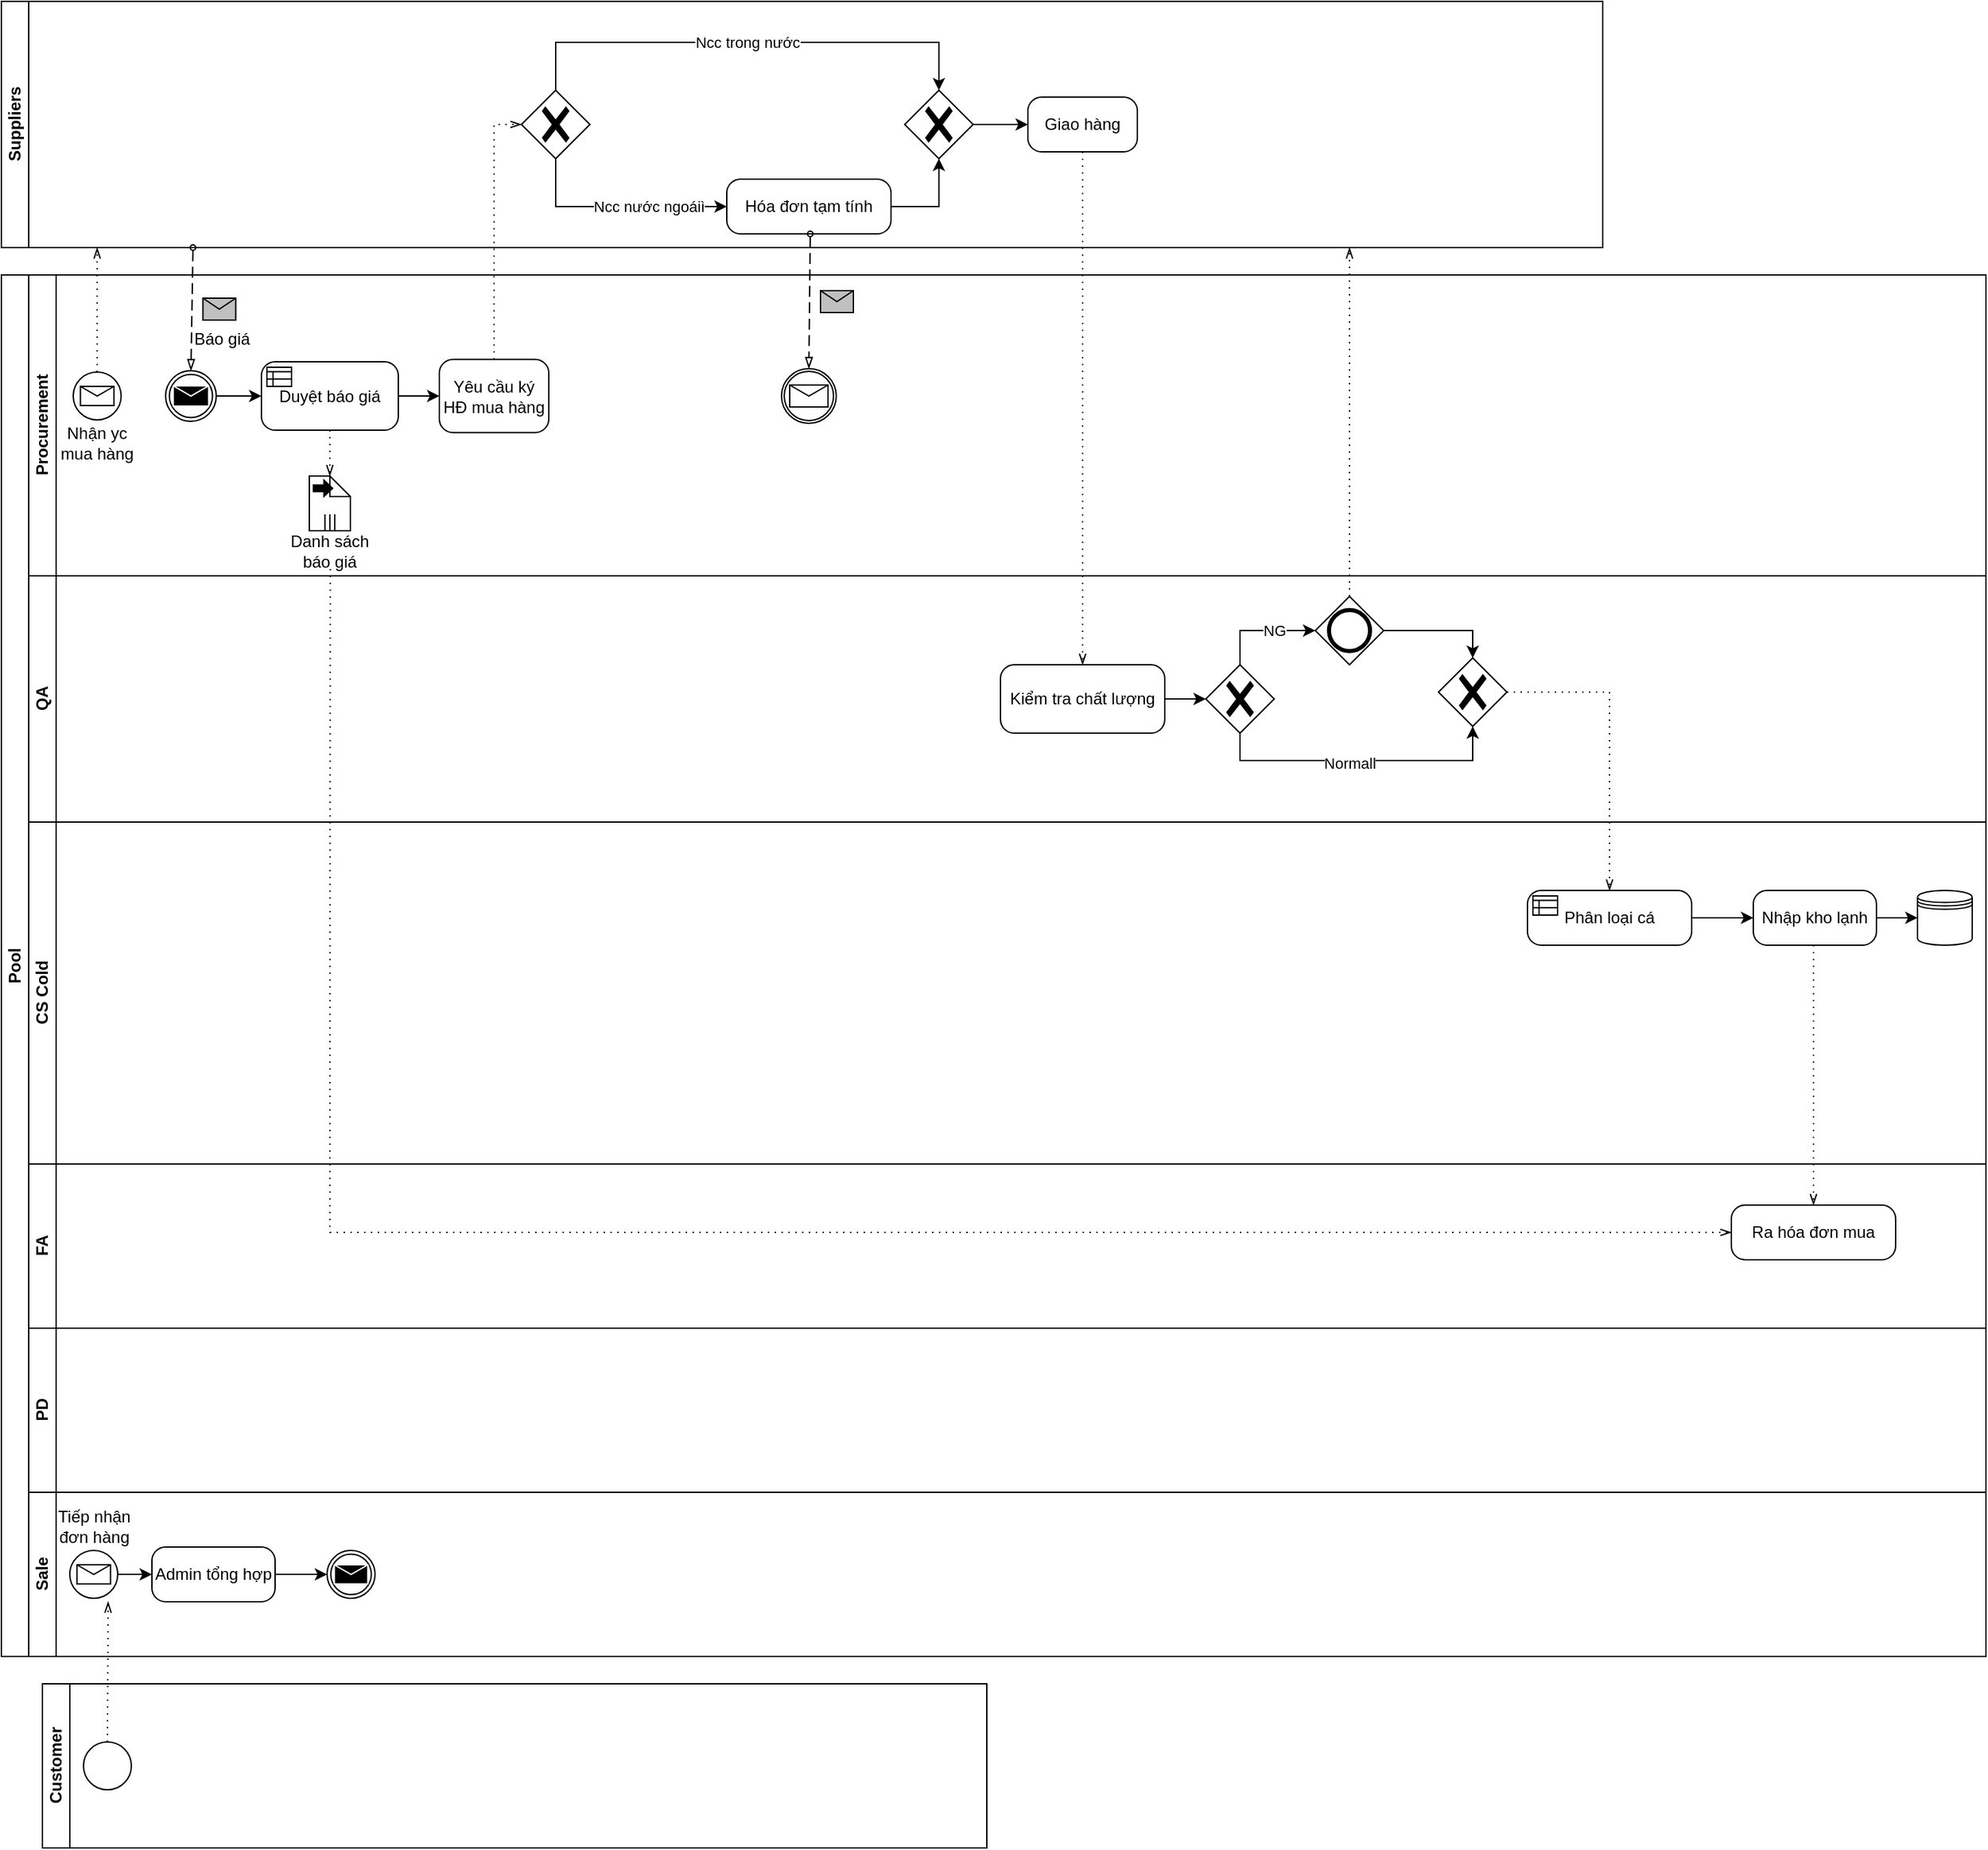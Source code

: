 <mxfile version="20.8.18" type="github"><diagram name="Page-1" id="HMHkkdvUKmgMmjz1f3zn"><mxGraphModel dx="1467" dy="807" grid="1" gridSize="10" guides="1" tooltips="1" connect="1" arrows="1" fold="1" page="1" pageScale="1" pageWidth="850" pageHeight="1100" math="0" shadow="0"><root><mxCell id="0"/><mxCell id="1" parent="0"/><mxCell id="eKvoOBvXYDBaSeiX37dd-47" value="" style="edgeStyle=elbowEdgeStyle;fontSize=12;html=1;endFill=0;startFill=0;endSize=6;startSize=6;dashed=1;dashPattern=1 4;endArrow=openThin;startArrow=none;rounded=0;exitX=0.5;exitY=0;exitDx=0;exitDy=0;exitPerimeter=0;" edge="1" parent="1" source="eKvoOBvXYDBaSeiX37dd-44"><mxGeometry width="160" relative="1" as="geometry"><mxPoint x="230" y="262" as="sourcePoint"/><mxPoint x="230" y="200" as="targetPoint"/></mxGeometry></mxCell><mxCell id="eKvoOBvXYDBaSeiX37dd-48" value="" style="endArrow=blockThin;html=1;labelPosition=left;verticalLabelPosition=middle;align=right;verticalAlign=middle;dashed=1;dashPattern=8 4;endFill=0;startArrow=oval;startFill=0;endSize=6;startSize=4;rounded=0;entryX=0.5;entryY=0;entryDx=0;entryDy=0;entryPerimeter=0;" edge="1" parent="1" target="eKvoOBvXYDBaSeiX37dd-50"><mxGeometry relative="1" as="geometry"><mxPoint x="300" y="200" as="sourcePoint"/><mxPoint x="300" y="260" as="targetPoint"/></mxGeometry></mxCell><mxCell id="eKvoOBvXYDBaSeiX37dd-49" value="" style="shape=message;html=1;outlineConnect=0;labelPosition=left;verticalLabelPosition=middle;align=right;verticalAlign=middle;spacingRight=5;labelBackgroundColor=#ffffff;fillColor=#C0C0C0;" vertex="1" parent="eKvoOBvXYDBaSeiX37dd-48"><mxGeometry width="24" height="16" relative="1" as="geometry"><mxPoint x="8" y="-8" as="offset"/></mxGeometry></mxCell><mxCell id="eKvoOBvXYDBaSeiX37dd-14" value="Customer" style="swimlane;html=1;startSize=20;horizontal=0;" vertex="1" parent="1"><mxGeometry x="190" y="1250" width="690" height="120" as="geometry"/></mxCell><mxCell id="eKvoOBvXYDBaSeiX37dd-17" value="" style="points=[[0.145,0.145,0],[0.5,0,0],[0.855,0.145,0],[1,0.5,0],[0.855,0.855,0],[0.5,1,0],[0.145,0.855,0],[0,0.5,0]];shape=mxgraph.bpmn.event;html=1;verticalLabelPosition=bottom;labelBackgroundColor=#ffffff;verticalAlign=top;align=center;perimeter=ellipsePerimeter;outlineConnect=0;aspect=fixed;outline=standard;symbol=general;" vertex="1" parent="eKvoOBvXYDBaSeiX37dd-14"><mxGeometry x="30" y="42.5" width="35" height="35" as="geometry"/></mxCell><mxCell id="eKvoOBvXYDBaSeiX37dd-61" value="" style="edgeStyle=elbowEdgeStyle;fontSize=12;html=1;endFill=0;startFill=0;endSize=6;startSize=6;dashed=1;dashPattern=1 4;endArrow=openThin;startArrow=none;rounded=0;exitX=0.5;exitY=0;exitDx=0;exitDy=0;exitPerimeter=0;entryX=0;entryY=0.5;entryDx=0;entryDy=0;entryPerimeter=0;" edge="1" parent="1" source="eKvoOBvXYDBaSeiX37dd-60" target="eKvoOBvXYDBaSeiX37dd-71"><mxGeometry width="160" relative="1" as="geometry"><mxPoint x="519.41" y="290" as="sourcePoint"/><mxPoint x="520.294" y="148.706" as="targetPoint"/><Array as="points"><mxPoint x="520" y="110"/></Array></mxGeometry></mxCell><mxCell id="eKvoOBvXYDBaSeiX37dd-2" value="Suppliers" style="swimlane;html=1;startSize=20;horizontal=0;" vertex="1" parent="1"><mxGeometry x="160" y="20" width="1170" height="180" as="geometry"/></mxCell><mxCell id="eKvoOBvXYDBaSeiX37dd-80" style="edgeStyle=orthogonalEdgeStyle;rounded=0;orthogonalLoop=1;jettySize=auto;html=1;exitX=1;exitY=0.5;exitDx=0;exitDy=0;exitPerimeter=0;" edge="1" parent="eKvoOBvXYDBaSeiX37dd-2" source="eKvoOBvXYDBaSeiX37dd-67" target="eKvoOBvXYDBaSeiX37dd-79"><mxGeometry relative="1" as="geometry"/></mxCell><mxCell id="eKvoOBvXYDBaSeiX37dd-67" value="Hóa đơn tạm tính" style="points=[[0.25,0,0],[0.5,0,0],[0.75,0,0],[1,0.25,0],[1,0.5,0],[1,0.75,0],[0.75,1,0],[0.5,1,0],[0.25,1,0],[0,0.75,0],[0,0.5,0],[0,0.25,0]];shape=mxgraph.bpmn.task;whiteSpace=wrap;rectStyle=rounded;size=10;html=1;taskMarker=abstract;" vertex="1" parent="eKvoOBvXYDBaSeiX37dd-2"><mxGeometry x="530" y="130" width="120" height="40" as="geometry"/></mxCell><mxCell id="eKvoOBvXYDBaSeiX37dd-77" style="edgeStyle=orthogonalEdgeStyle;rounded=0;orthogonalLoop=1;jettySize=auto;html=1;exitX=0.5;exitY=1;exitDx=0;exitDy=0;exitPerimeter=0;entryX=0;entryY=0.5;entryDx=0;entryDy=0;entryPerimeter=0;" edge="1" parent="eKvoOBvXYDBaSeiX37dd-2" source="eKvoOBvXYDBaSeiX37dd-71" target="eKvoOBvXYDBaSeiX37dd-67"><mxGeometry relative="1" as="geometry"/></mxCell><mxCell id="eKvoOBvXYDBaSeiX37dd-78" value="Ncc nước ngoáiì" style="edgeLabel;html=1;align=center;verticalAlign=middle;resizable=0;points=[];" vertex="1" connectable="0" parent="eKvoOBvXYDBaSeiX37dd-77"><mxGeometry x="-0.113" y="-1" relative="1" as="geometry"><mxPoint x="32" y="-1" as="offset"/></mxGeometry></mxCell><mxCell id="eKvoOBvXYDBaSeiX37dd-81" style="edgeStyle=orthogonalEdgeStyle;rounded=0;orthogonalLoop=1;jettySize=auto;html=1;exitX=0.5;exitY=0;exitDx=0;exitDy=0;exitPerimeter=0;entryX=0.5;entryY=0;entryDx=0;entryDy=0;entryPerimeter=0;" edge="1" parent="eKvoOBvXYDBaSeiX37dd-2" source="eKvoOBvXYDBaSeiX37dd-71" target="eKvoOBvXYDBaSeiX37dd-79"><mxGeometry relative="1" as="geometry"><Array as="points"><mxPoint x="405" y="30"/><mxPoint x="685" y="30"/></Array></mxGeometry></mxCell><mxCell id="eKvoOBvXYDBaSeiX37dd-82" value="Ncc trong nước" style="edgeLabel;html=1;align=center;verticalAlign=middle;resizable=0;points=[];" vertex="1" connectable="0" parent="eKvoOBvXYDBaSeiX37dd-81"><mxGeometry x="0.109" relative="1" as="geometry"><mxPoint x="-19" as="offset"/></mxGeometry></mxCell><mxCell id="eKvoOBvXYDBaSeiX37dd-71" value="" style="points=[[0.25,0.25,0],[0.5,0,0],[0.75,0.25,0],[1,0.5,0],[0.75,0.75,0],[0.5,1,0],[0.25,0.75,0],[0,0.5,0]];shape=mxgraph.bpmn.gateway2;html=1;verticalLabelPosition=bottom;labelBackgroundColor=#ffffff;verticalAlign=top;align=center;perimeter=rhombusPerimeter;outlineConnect=0;outline=none;symbol=none;gwType=exclusive;" vertex="1" parent="eKvoOBvXYDBaSeiX37dd-2"><mxGeometry x="380" y="65" width="50" height="50" as="geometry"/></mxCell><mxCell id="eKvoOBvXYDBaSeiX37dd-73" style="edgeStyle=orthogonalEdgeStyle;rounded=0;orthogonalLoop=1;jettySize=auto;html=1;exitX=0.5;exitY=1;exitDx=0;exitDy=0;exitPerimeter=0;" edge="1" parent="eKvoOBvXYDBaSeiX37dd-2" source="eKvoOBvXYDBaSeiX37dd-67" target="eKvoOBvXYDBaSeiX37dd-67"><mxGeometry relative="1" as="geometry"/></mxCell><mxCell id="eKvoOBvXYDBaSeiX37dd-89" style="edgeStyle=orthogonalEdgeStyle;rounded=0;orthogonalLoop=1;jettySize=auto;html=1;exitX=1;exitY=0.5;exitDx=0;exitDy=0;exitPerimeter=0;entryX=0;entryY=0.5;entryDx=0;entryDy=0;entryPerimeter=0;" edge="1" parent="eKvoOBvXYDBaSeiX37dd-2" source="eKvoOBvXYDBaSeiX37dd-79" target="eKvoOBvXYDBaSeiX37dd-88"><mxGeometry relative="1" as="geometry"/></mxCell><mxCell id="eKvoOBvXYDBaSeiX37dd-79" value="" style="points=[[0.25,0.25,0],[0.5,0,0],[0.75,0.25,0],[1,0.5,0],[0.75,0.75,0],[0.5,1,0],[0.25,0.75,0],[0,0.5,0]];shape=mxgraph.bpmn.gateway2;html=1;verticalLabelPosition=bottom;labelBackgroundColor=#ffffff;verticalAlign=top;align=center;perimeter=rhombusPerimeter;outlineConnect=0;outline=none;symbol=none;gwType=exclusive;" vertex="1" parent="eKvoOBvXYDBaSeiX37dd-2"><mxGeometry x="660" y="65" width="50" height="50" as="geometry"/></mxCell><mxCell id="eKvoOBvXYDBaSeiX37dd-88" value="Giao hàng" style="points=[[0.25,0,0],[0.5,0,0],[0.75,0,0],[1,0.25,0],[1,0.5,0],[1,0.75,0],[0.75,1,0],[0.5,1,0],[0.25,1,0],[0,0.75,0],[0,0.5,0],[0,0.25,0]];shape=mxgraph.bpmn.task;whiteSpace=wrap;rectStyle=rounded;size=10;html=1;taskMarker=abstract;" vertex="1" parent="eKvoOBvXYDBaSeiX37dd-2"><mxGeometry x="750" y="70" width="80" height="40" as="geometry"/></mxCell><mxCell id="eKvoOBvXYDBaSeiX37dd-100" value="" style="edgeStyle=elbowEdgeStyle;fontSize=12;html=1;endFill=0;startFill=0;endSize=6;startSize=6;dashed=1;dashPattern=1 4;endArrow=openThin;startArrow=none;rounded=0;exitX=0.5;exitY=1;exitDx=0;exitDy=0;exitPerimeter=0;entryX=0.5;entryY=0;entryDx=0;entryDy=0;entryPerimeter=0;" edge="1" parent="1" source="eKvoOBvXYDBaSeiX37dd-88" target="eKvoOBvXYDBaSeiX37dd-98"><mxGeometry width="160" relative="1" as="geometry"><mxPoint x="930" y="169.41" as="sourcePoint"/><mxPoint x="1090" y="169.41" as="targetPoint"/></mxGeometry></mxCell><mxCell id="eKvoOBvXYDBaSeiX37dd-119" value="" style="edgeStyle=elbowEdgeStyle;fontSize=12;html=1;endFill=0;startFill=0;endSize=6;startSize=6;dashed=1;dashPattern=1 4;endArrow=openThin;startArrow=none;rounded=0;exitX=0.5;exitY=0;exitDx=0;exitDy=0;exitPerimeter=0;" edge="1" parent="1" source="eKvoOBvXYDBaSeiX37dd-114"><mxGeometry width="160" relative="1" as="geometry"><mxPoint x="800" y="310" as="sourcePoint"/><mxPoint x="1145" y="200" as="targetPoint"/></mxGeometry></mxCell><mxCell id="eKvoOBvXYDBaSeiX37dd-5" value="Pool" style="swimlane;html=1;childLayout=stackLayout;resizeParent=1;resizeParentMax=0;horizontal=0;startSize=20;horizontalStack=0;whiteSpace=wrap;" vertex="1" parent="1"><mxGeometry x="160" y="220" width="1450" height="1010" as="geometry"/></mxCell><mxCell id="eKvoOBvXYDBaSeiX37dd-6" value="Procurement" style="swimlane;html=1;startSize=20;horizontal=0;" vertex="1" parent="eKvoOBvXYDBaSeiX37dd-5"><mxGeometry x="20" width="1430" height="220" as="geometry"/></mxCell><mxCell id="eKvoOBvXYDBaSeiX37dd-44" value="" style="points=[[0.145,0.145,0],[0.5,0,0],[0.855,0.145,0],[1,0.5,0],[0.855,0.855,0],[0.5,1,0],[0.145,0.855,0],[0,0.5,0]];shape=mxgraph.bpmn.event;html=1;verticalLabelPosition=bottom;labelBackgroundColor=#ffffff;verticalAlign=top;align=center;perimeter=ellipsePerimeter;outlineConnect=0;aspect=fixed;outline=standard;symbol=message;" vertex="1" parent="eKvoOBvXYDBaSeiX37dd-6"><mxGeometry x="32.5" y="71" width="35" height="35" as="geometry"/></mxCell><mxCell id="eKvoOBvXYDBaSeiX37dd-45" value="Nhận yc mua hàng" style="text;html=1;strokeColor=none;fillColor=none;align=center;verticalAlign=middle;whiteSpace=wrap;rounded=0;" vertex="1" parent="eKvoOBvXYDBaSeiX37dd-6"><mxGeometry x="20" y="108" width="60" height="30" as="geometry"/></mxCell><mxCell id="eKvoOBvXYDBaSeiX37dd-50" value="" style="points=[[0.145,0.145,0],[0.5,0,0],[0.855,0.145,0],[1,0.5,0],[0.855,0.855,0],[0.5,1,0],[0.145,0.855,0],[0,0.5,0]];shape=mxgraph.bpmn.event;html=1;verticalLabelPosition=bottom;labelBackgroundColor=#ffffff;verticalAlign=top;align=center;perimeter=ellipsePerimeter;outlineConnect=0;aspect=fixed;outline=throwing;symbol=message;" vertex="1" parent="eKvoOBvXYDBaSeiX37dd-6"><mxGeometry x="100" y="70" width="37" height="37" as="geometry"/></mxCell><mxCell id="eKvoOBvXYDBaSeiX37dd-54" value="" style="shape=mxgraph.bpmn.data;labelPosition=center;verticalLabelPosition=bottom;align=center;verticalAlign=top;whiteSpace=wrap;size=15;html=1;bpmnTransferType=output;isCollection=1;" vertex="1" parent="eKvoOBvXYDBaSeiX37dd-6"><mxGeometry x="205" y="147" width="30" height="40" as="geometry"/></mxCell><mxCell id="eKvoOBvXYDBaSeiX37dd-55" value="" style="edgeStyle=elbowEdgeStyle;fontSize=12;html=1;endFill=0;startFill=0;endSize=6;startSize=6;dashed=1;dashPattern=1 4;endArrow=openThin;startArrow=none;rounded=0;exitX=0.5;exitY=1;exitDx=0;exitDy=0;exitPerimeter=0;entryX=0;entryY=0;entryDx=15;entryDy=0;entryPerimeter=0;" edge="1" parent="eKvoOBvXYDBaSeiX37dd-6" source="eKvoOBvXYDBaSeiX37dd-58" target="eKvoOBvXYDBaSeiX37dd-54"><mxGeometry width="160" relative="1" as="geometry"><mxPoint x="213.5" y="107" as="sourcePoint"/><mxPoint x="400" y="140" as="targetPoint"/></mxGeometry></mxCell><mxCell id="eKvoOBvXYDBaSeiX37dd-56" value="Danh sách báo giá" style="text;html=1;strokeColor=none;fillColor=none;align=center;verticalAlign=middle;whiteSpace=wrap;rounded=0;" vertex="1" parent="eKvoOBvXYDBaSeiX37dd-6"><mxGeometry x="190" y="187" width="60" height="30" as="geometry"/></mxCell><mxCell id="eKvoOBvXYDBaSeiX37dd-62" style="edgeStyle=orthogonalEdgeStyle;rounded=0;orthogonalLoop=1;jettySize=auto;html=1;exitX=1;exitY=0.5;exitDx=0;exitDy=0;exitPerimeter=0;entryX=0;entryY=0.5;entryDx=0;entryDy=0;entryPerimeter=0;" edge="1" parent="eKvoOBvXYDBaSeiX37dd-6" source="eKvoOBvXYDBaSeiX37dd-58" target="eKvoOBvXYDBaSeiX37dd-60"><mxGeometry relative="1" as="geometry"/></mxCell><mxCell id="eKvoOBvXYDBaSeiX37dd-58" value="Duyệt báo giá" style="points=[[0.25,0,0],[0.5,0,0],[0.75,0,0],[1,0.25,0],[1,0.5,0],[1,0.75,0],[0.75,1,0],[0.5,1,0],[0.25,1,0],[0,0.75,0],[0,0.5,0],[0,0.25,0]];shape=mxgraph.bpmn.task;whiteSpace=wrap;rectStyle=rounded;size=10;html=1;taskMarker=businessRule;" vertex="1" parent="eKvoOBvXYDBaSeiX37dd-6"><mxGeometry x="170" y="63.5" width="100" height="50" as="geometry"/></mxCell><mxCell id="eKvoOBvXYDBaSeiX37dd-57" style="edgeStyle=orthogonalEdgeStyle;rounded=0;orthogonalLoop=1;jettySize=auto;html=1;exitX=1;exitY=0.5;exitDx=0;exitDy=0;exitPerimeter=0;" edge="1" parent="eKvoOBvXYDBaSeiX37dd-6" source="eKvoOBvXYDBaSeiX37dd-50" target="eKvoOBvXYDBaSeiX37dd-58"><mxGeometry relative="1" as="geometry"><mxPoint x="160" y="89" as="targetPoint"/></mxGeometry></mxCell><mxCell id="eKvoOBvXYDBaSeiX37dd-60" value="Yêu cầu ký HĐ mua hàng" style="points=[[0.25,0,0],[0.5,0,0],[0.75,0,0],[1,0.25,0],[1,0.5,0],[1,0.75,0],[0.75,1,0],[0.5,1,0],[0.25,1,0],[0,0.75,0],[0,0.5,0],[0,0.25,0]];shape=mxgraph.bpmn.task;whiteSpace=wrap;rectStyle=rounded;size=10;html=1;taskMarker=abstract;" vertex="1" parent="eKvoOBvXYDBaSeiX37dd-6"><mxGeometry x="300" y="61.75" width="80" height="53.5" as="geometry"/></mxCell><mxCell id="eKvoOBvXYDBaSeiX37dd-90" value="" style="points=[[0.145,0.145,0],[0.5,0,0],[0.855,0.145,0],[1,0.5,0],[0.855,0.855,0],[0.5,1,0],[0.145,0.855,0],[0,0.5,0]];shape=mxgraph.bpmn.event;html=1;verticalLabelPosition=bottom;labelBackgroundColor=#ffffff;verticalAlign=top;align=center;perimeter=ellipsePerimeter;outlineConnect=0;aspect=fixed;outline=catching;symbol=message;" vertex="1" parent="eKvoOBvXYDBaSeiX37dd-6"><mxGeometry x="550" y="68.5" width="40" height="40" as="geometry"/></mxCell><mxCell id="eKvoOBvXYDBaSeiX37dd-94" value="" style="endArrow=blockThin;html=1;labelPosition=left;verticalLabelPosition=middle;align=right;verticalAlign=middle;dashed=1;dashPattern=8 4;endFill=0;startArrow=oval;startFill=0;endSize=6;startSize=4;rounded=0;entryX=0.5;entryY=0;entryDx=0;entryDy=0;entryPerimeter=0;" edge="1" parent="eKvoOBvXYDBaSeiX37dd-6" target="eKvoOBvXYDBaSeiX37dd-90"><mxGeometry relative="1" as="geometry"><mxPoint x="571" y="-30" as="sourcePoint"/><mxPoint x="570" y="60" as="targetPoint"/></mxGeometry></mxCell><mxCell id="eKvoOBvXYDBaSeiX37dd-95" value="" style="shape=message;html=1;outlineConnect=0;labelPosition=left;verticalLabelPosition=middle;align=right;verticalAlign=middle;spacingRight=5;labelBackgroundColor=#ffffff;fillColor=#C0C0C0;" vertex="1" parent="eKvoOBvXYDBaSeiX37dd-94"><mxGeometry width="24" height="16" relative="1" as="geometry"><mxPoint x="8" y="-8" as="offset"/></mxGeometry></mxCell><mxCell id="eKvoOBvXYDBaSeiX37dd-136" value="Báo giá" style="text;html=1;strokeColor=none;fillColor=none;align=left;verticalAlign=middle;whiteSpace=wrap;rounded=0;" vertex="1" parent="eKvoOBvXYDBaSeiX37dd-6"><mxGeometry x="119" y="31.75" width="60" height="30" as="geometry"/></mxCell><mxCell id="eKvoOBvXYDBaSeiX37dd-7" value="QA" style="swimlane;html=1;startSize=20;horizontal=0;" vertex="1" parent="eKvoOBvXYDBaSeiX37dd-5"><mxGeometry x="20" y="220" width="1430" height="180" as="geometry"/></mxCell><mxCell id="eKvoOBvXYDBaSeiX37dd-103" style="edgeStyle=orthogonalEdgeStyle;rounded=0;orthogonalLoop=1;jettySize=auto;html=1;exitX=1;exitY=0.5;exitDx=0;exitDy=0;exitPerimeter=0;entryX=0;entryY=0.5;entryDx=0;entryDy=0;entryPerimeter=0;" edge="1" parent="eKvoOBvXYDBaSeiX37dd-7" source="eKvoOBvXYDBaSeiX37dd-98" target="eKvoOBvXYDBaSeiX37dd-102"><mxGeometry relative="1" as="geometry"/></mxCell><mxCell id="eKvoOBvXYDBaSeiX37dd-98" value="Kiểm tra chất lượng" style="points=[[0.25,0,0],[0.5,0,0],[0.75,0,0],[1,0.25,0],[1,0.5,0],[1,0.75,0],[0.75,1,0],[0.5,1,0],[0.25,1,0],[0,0.75,0],[0,0.5,0],[0,0.25,0]];shape=mxgraph.bpmn.task;whiteSpace=wrap;rectStyle=rounded;size=10;html=1;taskMarker=abstract;" vertex="1" parent="eKvoOBvXYDBaSeiX37dd-7"><mxGeometry x="710" y="65" width="120" height="50" as="geometry"/></mxCell><mxCell id="eKvoOBvXYDBaSeiX37dd-117" style="edgeStyle=orthogonalEdgeStyle;rounded=0;orthogonalLoop=1;jettySize=auto;html=1;exitX=0.5;exitY=0;exitDx=0;exitDy=0;exitPerimeter=0;" edge="1" parent="eKvoOBvXYDBaSeiX37dd-7" source="eKvoOBvXYDBaSeiX37dd-102" target="eKvoOBvXYDBaSeiX37dd-114"><mxGeometry relative="1" as="geometry"/></mxCell><mxCell id="eKvoOBvXYDBaSeiX37dd-118" value="NG" style="edgeLabel;html=1;align=center;verticalAlign=middle;resizable=0;points=[];" vertex="1" connectable="0" parent="eKvoOBvXYDBaSeiX37dd-117"><mxGeometry x="0.594" y="-2" relative="1" as="geometry"><mxPoint x="-14" y="-2" as="offset"/></mxGeometry></mxCell><mxCell id="eKvoOBvXYDBaSeiX37dd-123" style="edgeStyle=orthogonalEdgeStyle;rounded=0;orthogonalLoop=1;jettySize=auto;html=1;exitX=0.5;exitY=1;exitDx=0;exitDy=0;exitPerimeter=0;entryX=0.5;entryY=1;entryDx=0;entryDy=0;entryPerimeter=0;" edge="1" parent="eKvoOBvXYDBaSeiX37dd-7" source="eKvoOBvXYDBaSeiX37dd-102" target="eKvoOBvXYDBaSeiX37dd-120"><mxGeometry relative="1" as="geometry"/></mxCell><mxCell id="eKvoOBvXYDBaSeiX37dd-124" value="Normall" style="edgeLabel;html=1;align=center;verticalAlign=middle;resizable=0;points=[];" vertex="1" connectable="0" parent="eKvoOBvXYDBaSeiX37dd-123"><mxGeometry x="0.116" y="-2" relative="1" as="geometry"><mxPoint x="-20" as="offset"/></mxGeometry></mxCell><mxCell id="eKvoOBvXYDBaSeiX37dd-102" value="" style="points=[[0.25,0.25,0],[0.5,0,0],[0.75,0.25,0],[1,0.5,0],[0.75,0.75,0],[0.5,1,0],[0.25,0.75,0],[0,0.5,0]];shape=mxgraph.bpmn.gateway2;html=1;verticalLabelPosition=bottom;labelBackgroundColor=#ffffff;verticalAlign=top;align=center;perimeter=rhombusPerimeter;outlineConnect=0;outline=none;symbol=none;gwType=exclusive;" vertex="1" parent="eKvoOBvXYDBaSeiX37dd-7"><mxGeometry x="860" y="65" width="50" height="50" as="geometry"/></mxCell><mxCell id="eKvoOBvXYDBaSeiX37dd-121" style="edgeStyle=orthogonalEdgeStyle;rounded=0;orthogonalLoop=1;jettySize=auto;html=1;exitX=1;exitY=0.5;exitDx=0;exitDy=0;exitPerimeter=0;entryX=0.5;entryY=0;entryDx=0;entryDy=0;entryPerimeter=0;" edge="1" parent="eKvoOBvXYDBaSeiX37dd-7" source="eKvoOBvXYDBaSeiX37dd-114" target="eKvoOBvXYDBaSeiX37dd-120"><mxGeometry relative="1" as="geometry"/></mxCell><mxCell id="eKvoOBvXYDBaSeiX37dd-114" value="" style="points=[[0.25,0.25,0],[0.5,0,0],[0.75,0.25,0],[1,0.5,0],[0.75,0.75,0],[0.5,1,0],[0.25,0.75,0],[0,0.5,0]];shape=mxgraph.bpmn.gateway2;html=1;verticalLabelPosition=bottom;labelBackgroundColor=#ffffff;verticalAlign=top;align=center;perimeter=rhombusPerimeter;outlineConnect=0;outline=end;symbol=general;" vertex="1" parent="eKvoOBvXYDBaSeiX37dd-7"><mxGeometry x="940" y="15" width="50" height="50" as="geometry"/></mxCell><mxCell id="eKvoOBvXYDBaSeiX37dd-120" value="" style="points=[[0.25,0.25,0],[0.5,0,0],[0.75,0.25,0],[1,0.5,0],[0.75,0.75,0],[0.5,1,0],[0.25,0.75,0],[0,0.5,0]];shape=mxgraph.bpmn.gateway2;html=1;verticalLabelPosition=bottom;labelBackgroundColor=#ffffff;verticalAlign=top;align=center;perimeter=rhombusPerimeter;outlineConnect=0;outline=none;symbol=none;gwType=exclusive;" vertex="1" parent="eKvoOBvXYDBaSeiX37dd-7"><mxGeometry x="1030" y="60" width="50" height="50" as="geometry"/></mxCell><mxCell id="eKvoOBvXYDBaSeiX37dd-139" value="" style="edgeStyle=elbowEdgeStyle;fontSize=12;html=1;endFill=0;startFill=0;endSize=6;startSize=6;dashed=1;dashPattern=1 4;endArrow=openThin;startArrow=none;rounded=0;exitX=0.5;exitY=1;exitDx=0;exitDy=0;exitPerimeter=0;entryX=0;entryY=0.5;entryDx=0;entryDy=0;entryPerimeter=0;" edge="1" parent="eKvoOBvXYDBaSeiX37dd-7" target="eKvoOBvXYDBaSeiX37dd-129"><mxGeometry width="160" relative="1" as="geometry"><mxPoint x="220.31" y="-5.0" as="sourcePoint"/><mxPoint x="220.31" y="185" as="targetPoint"/><Array as="points"><mxPoint x="220" y="240"/></Array></mxGeometry></mxCell><mxCell id="eKvoOBvXYDBaSeiX37dd-8" value="CS Cold" style="swimlane;html=1;startSize=20;horizontal=0;" vertex="1" parent="eKvoOBvXYDBaSeiX37dd-5"><mxGeometry x="20" y="400" width="1430" height="250" as="geometry"/></mxCell><mxCell id="eKvoOBvXYDBaSeiX37dd-132" style="edgeStyle=orthogonalEdgeStyle;rounded=0;orthogonalLoop=1;jettySize=auto;html=1;exitX=1;exitY=0.5;exitDx=0;exitDy=0;exitPerimeter=0;entryX=0;entryY=0.5;entryDx=0;entryDy=0;entryPerimeter=0;" edge="1" parent="eKvoOBvXYDBaSeiX37dd-8" source="eKvoOBvXYDBaSeiX37dd-127" target="eKvoOBvXYDBaSeiX37dd-131"><mxGeometry relative="1" as="geometry"/></mxCell><mxCell id="eKvoOBvXYDBaSeiX37dd-127" value="Phân loại cá" style="points=[[0.25,0,0],[0.5,0,0],[0.75,0,0],[1,0.25,0],[1,0.5,0],[1,0.75,0],[0.75,1,0],[0.5,1,0],[0.25,1,0],[0,0.75,0],[0,0.5,0],[0,0.25,0]];shape=mxgraph.bpmn.task;whiteSpace=wrap;rectStyle=rounded;size=10;html=1;taskMarker=businessRule;" vertex="1" parent="eKvoOBvXYDBaSeiX37dd-8"><mxGeometry x="1095" y="50" width="120" height="40" as="geometry"/></mxCell><mxCell id="eKvoOBvXYDBaSeiX37dd-134" style="edgeStyle=orthogonalEdgeStyle;rounded=0;orthogonalLoop=1;jettySize=auto;html=1;exitX=1;exitY=0.5;exitDx=0;exitDy=0;exitPerimeter=0;entryX=0;entryY=0.5;entryDx=0;entryDy=0;entryPerimeter=0;" edge="1" parent="eKvoOBvXYDBaSeiX37dd-8" source="eKvoOBvXYDBaSeiX37dd-131"><mxGeometry relative="1" as="geometry"><mxPoint x="1380" y="70.0" as="targetPoint"/></mxGeometry></mxCell><mxCell id="eKvoOBvXYDBaSeiX37dd-131" value="Nhập kho lạnh" style="points=[[0.25,0,0],[0.5,0,0],[0.75,0,0],[1,0.25,0],[1,0.5,0],[1,0.75,0],[0.75,1,0],[0.5,1,0],[0.25,1,0],[0,0.75,0],[0,0.5,0],[0,0.25,0]];shape=mxgraph.bpmn.task;whiteSpace=wrap;rectStyle=rounded;size=10;html=1;taskMarker=abstract;" vertex="1" parent="eKvoOBvXYDBaSeiX37dd-8"><mxGeometry x="1260" y="50" width="90" height="40" as="geometry"/></mxCell><mxCell id="eKvoOBvXYDBaSeiX37dd-135" value="" style="shape=datastore;whiteSpace=wrap;html=1;labelPosition=center;verticalLabelPosition=bottom;align=center;verticalAlign=top;" vertex="1" parent="eKvoOBvXYDBaSeiX37dd-8"><mxGeometry x="1380" y="50" width="40" height="40" as="geometry"/></mxCell><mxCell id="eKvoOBvXYDBaSeiX37dd-10" value="FA" style="swimlane;html=1;startSize=20;horizontal=0;" vertex="1" parent="eKvoOBvXYDBaSeiX37dd-5"><mxGeometry x="20" y="650" width="1430" height="120" as="geometry"/></mxCell><mxCell id="eKvoOBvXYDBaSeiX37dd-129" value="Ra hóa đơn mua" style="points=[[0.25,0,0],[0.5,0,0],[0.75,0,0],[1,0.25,0],[1,0.5,0],[1,0.75,0],[0.75,1,0],[0.5,1,0],[0.25,1,0],[0,0.75,0],[0,0.5,0],[0,0.25,0]];shape=mxgraph.bpmn.task;whiteSpace=wrap;rectStyle=rounded;size=10;html=1;taskMarker=abstract;" vertex="1" parent="eKvoOBvXYDBaSeiX37dd-10"><mxGeometry x="1244" y="30" width="120" height="40" as="geometry"/></mxCell><mxCell id="eKvoOBvXYDBaSeiX37dd-11" value="PD" style="swimlane;html=1;startSize=20;horizontal=0;" vertex="1" parent="eKvoOBvXYDBaSeiX37dd-5"><mxGeometry x="20" y="770" width="1430" height="120" as="geometry"/></mxCell><mxCell id="eKvoOBvXYDBaSeiX37dd-12" value="Sale" style="swimlane;html=1;startSize=20;horizontal=0;" vertex="1" parent="eKvoOBvXYDBaSeiX37dd-5"><mxGeometry x="20" y="890" width="1430" height="120" as="geometry"/></mxCell><mxCell id="eKvoOBvXYDBaSeiX37dd-27" style="edgeStyle=orthogonalEdgeStyle;rounded=0;orthogonalLoop=1;jettySize=auto;html=1;exitX=1;exitY=0.5;exitDx=0;exitDy=0;exitPerimeter=0;entryX=0;entryY=0.5;entryDx=0;entryDy=0;entryPerimeter=0;" edge="1" parent="eKvoOBvXYDBaSeiX37dd-12" source="eKvoOBvXYDBaSeiX37dd-23" target="eKvoOBvXYDBaSeiX37dd-26"><mxGeometry relative="1" as="geometry"/></mxCell><mxCell id="eKvoOBvXYDBaSeiX37dd-23" value="" style="points=[[0.145,0.145,0],[0.5,0,0],[0.855,0.145,0],[1,0.5,0],[0.855,0.855,0],[0.5,1,0],[0.145,0.855,0],[0,0.5,0]];shape=mxgraph.bpmn.event;html=1;verticalLabelPosition=bottom;labelBackgroundColor=#ffffff;verticalAlign=top;align=center;perimeter=ellipsePerimeter;outlineConnect=0;aspect=fixed;outline=standard;symbol=message;" vertex="1" parent="eKvoOBvXYDBaSeiX37dd-12"><mxGeometry x="30" y="42.5" width="35" height="35" as="geometry"/></mxCell><mxCell id="eKvoOBvXYDBaSeiX37dd-24" value="Tiếp nhận đơn hàng" style="text;html=1;strokeColor=none;fillColor=none;align=center;verticalAlign=middle;whiteSpace=wrap;rounded=0;" vertex="1" parent="eKvoOBvXYDBaSeiX37dd-12"><mxGeometry x="17.5" y="10" width="60" height="30" as="geometry"/></mxCell><mxCell id="eKvoOBvXYDBaSeiX37dd-30" style="edgeStyle=orthogonalEdgeStyle;rounded=0;orthogonalLoop=1;jettySize=auto;html=1;exitX=1;exitY=0.5;exitDx=0;exitDy=0;exitPerimeter=0;entryX=0;entryY=0.5;entryDx=0;entryDy=0;entryPerimeter=0;" edge="1" parent="eKvoOBvXYDBaSeiX37dd-12" source="eKvoOBvXYDBaSeiX37dd-26" target="eKvoOBvXYDBaSeiX37dd-28"><mxGeometry relative="1" as="geometry"/></mxCell><mxCell id="eKvoOBvXYDBaSeiX37dd-26" value="Admin tổng hợp" style="points=[[0.25,0,0],[0.5,0,0],[0.75,0,0],[1,0.25,0],[1,0.5,0],[1,0.75,0],[0.75,1,0],[0.5,1,0],[0.25,1,0],[0,0.75,0],[0,0.5,0],[0,0.25,0]];shape=mxgraph.bpmn.task;whiteSpace=wrap;rectStyle=rounded;size=10;html=1;taskMarker=abstract;" vertex="1" parent="eKvoOBvXYDBaSeiX37dd-12"><mxGeometry x="90" y="40" width="90" height="40" as="geometry"/></mxCell><mxCell id="eKvoOBvXYDBaSeiX37dd-28" value="" style="points=[[0.145,0.145,0],[0.5,0,0],[0.855,0.145,0],[1,0.5,0],[0.855,0.855,0],[0.5,1,0],[0.145,0.855,0],[0,0.5,0]];shape=mxgraph.bpmn.event;html=1;verticalLabelPosition=bottom;labelBackgroundColor=#ffffff;verticalAlign=top;align=center;perimeter=ellipsePerimeter;outlineConnect=0;aspect=fixed;outline=throwing;symbol=message;" vertex="1" parent="eKvoOBvXYDBaSeiX37dd-12"><mxGeometry x="218" y="42.5" width="35" height="35" as="geometry"/></mxCell><mxCell id="eKvoOBvXYDBaSeiX37dd-128" value="" style="edgeStyle=elbowEdgeStyle;fontSize=12;html=1;endFill=0;startFill=0;endSize=6;startSize=6;dashed=1;dashPattern=1 4;endArrow=openThin;startArrow=none;rounded=0;entryX=0.5;entryY=0;entryDx=0;entryDy=0;entryPerimeter=0;exitX=1;exitY=0.5;exitDx=0;exitDy=0;exitPerimeter=0;" edge="1" parent="eKvoOBvXYDBaSeiX37dd-5" source="eKvoOBvXYDBaSeiX37dd-120" target="eKvoOBvXYDBaSeiX37dd-127"><mxGeometry width="160" relative="1" as="geometry"><mxPoint x="910" y="330" as="sourcePoint"/><mxPoint x="1070" y="330" as="targetPoint"/><Array as="points"><mxPoint x="1175" y="350"/></Array></mxGeometry></mxCell><mxCell id="eKvoOBvXYDBaSeiX37dd-130" value="" style="edgeStyle=elbowEdgeStyle;fontSize=12;html=1;endFill=0;startFill=0;endSize=6;startSize=6;dashed=1;dashPattern=1 4;endArrow=openThin;startArrow=none;rounded=0;exitX=0.5;exitY=1;exitDx=0;exitDy=0;exitPerimeter=0;entryX=0.5;entryY=0;entryDx=0;entryDy=0;entryPerimeter=0;" edge="1" parent="eKvoOBvXYDBaSeiX37dd-5" target="eKvoOBvXYDBaSeiX37dd-129"><mxGeometry width="160" relative="1" as="geometry"><mxPoint x="1324" y="490.0" as="sourcePoint"/><mxPoint x="1169" y="680" as="targetPoint"/></mxGeometry></mxCell><mxCell id="eKvoOBvXYDBaSeiX37dd-141" value="" style="edgeStyle=elbowEdgeStyle;fontSize=12;html=1;endFill=0;startFill=0;endSize=6;startSize=6;dashed=1;dashPattern=1 4;endArrow=openThin;startArrow=none;rounded=0;exitX=0.5;exitY=0;exitDx=0;exitDy=0;exitPerimeter=0;" edge="1" parent="1" source="eKvoOBvXYDBaSeiX37dd-17"><mxGeometry width="160" relative="1" as="geometry"><mxPoint x="410" y="1130" as="sourcePoint"/><mxPoint x="238" y="1190" as="targetPoint"/></mxGeometry></mxCell></root></mxGraphModel></diagram></mxfile>